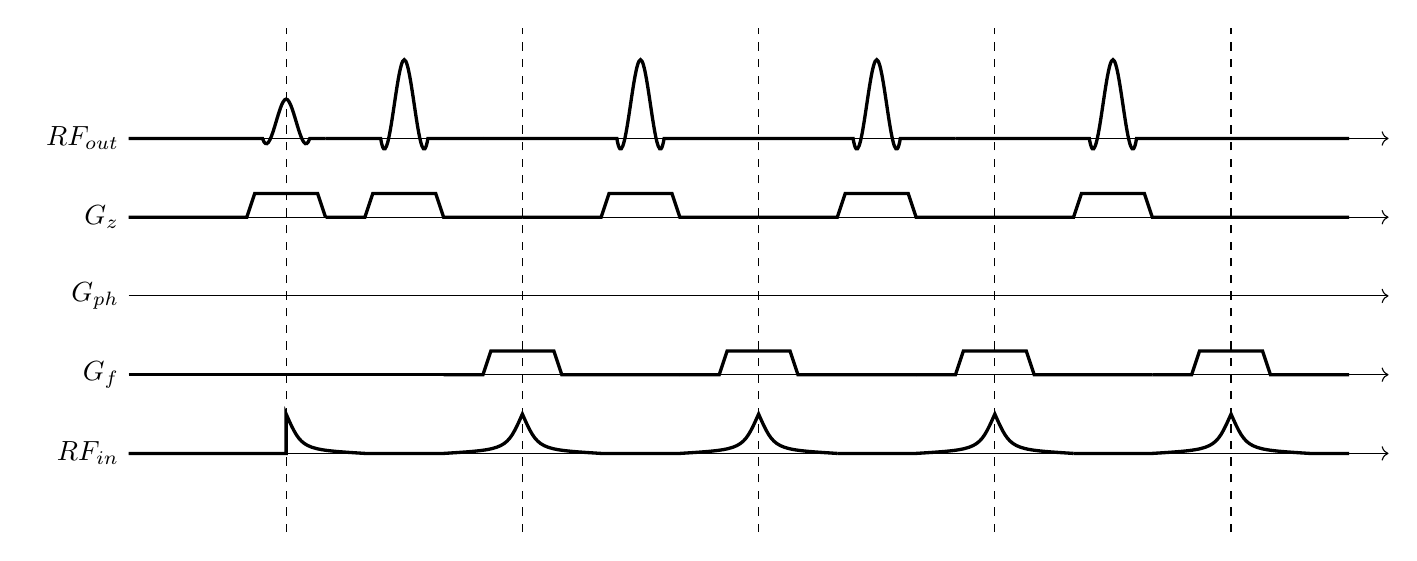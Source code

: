 \usetikzlibrary{arrows.meta}
\begin{tikzpicture}[scale=1]
\usetikzlibrary{positioning}

%\draw[] (0,0) -- (0,6.4);
\draw[->] (0,1) -- (16,1);
\draw[->] (0,2) -- (16,2);
\draw[->] (0,3) -- (16,3);
\draw[->] (0,4) -- (16,4);
\draw[->] (0,5) -- (16,5);
\node[anchor=east] (HF) at (0,1) {$RF_{in}$};
\node[anchor=east] (HF) at (0,2) {$G_f$};
\node[anchor=east] (HF) at (0,3) {$G_{ph}$};
\node[anchor=east] (HF) at (0,4) {$G_z$};
\node[anchor=east] (HF) at (0,5) {$RF_{out}$};

\def\a{2}
\def\b{5}
\def\c{8}
\def\d{3.4}


\draw[dashed] (\a,0) -- (\a,6.4);
\draw[dashed] (\a+3,0) -- (\a+3,6.4);
\draw[dashed] (\a+6,0) -- (\a+6,6.4);
\draw[dashed] (\a+9,0) -- (\a+9,6.4);
\draw[dashed] (\a+12,0) -- (\a+12,6.4);

\draw[very thick] (0,5) -- (2-0.3,5) .. controls (\a-0.2,4.7) and (\a-0.1,5.5) .. (\a+0,5.5)--  (\a+0,5.5) .. controls (\a+0.1,5.5) and (\a+0.2,4.7) .. (\a+0.3,5) -- (\a+0.5,5) ;
\draw[very thick] (0,4) -- (\a-0.5,4) -- (\a-0.4,4.3) -- (\a+0.4,4.3) --  (\a+0.5,4) ;


\begin{scope}[shift={(+3.5,0)},scale=1]
\draw[very thick] (-1,5) -- (-0.3,5) .. controls (-0.2,4.4) and (-0.1,5.5+0.5) .. (0,5.5+0.5)--  (0,5.5+0.5) .. controls (0.1,5.5+0.5) and (0.2,4.4) .. (0.3,5) -- (1,5);
\draw[very thick] (-1,4) -- (-0.5,4) -- (-0.4,4.3) -- (+0.4,4.3) --  (+0.5,4) -- (1.5,4) ;
\end{scope}

\begin{scope}[shift={(+6.5,0)},scale=1]
\draw[very thick] (-2,5) --(-0.3,5) .. controls (-0.2,4.4) and (-0.1,5.5+0.5) .. (0,5.5+0.5)--  (0,5.5+0.5) .. controls (0.1,5.5+0.5) and (0.2,4.4) .. (0.3,5) -- (1,5);
\draw[very thick]  (-1.5,4) -- (-0.5,4) -- (-0.4,4.3) -- (+0.4,4.3) --  (+0.5,4) -- (1.5,4);
\end{scope}

\begin{scope}[shift={(+9.5,0)},scale=1]
\draw[very thick] (-2,5) --(-0.3,5) .. controls (-0.2,4.4) and (-0.1,5.5+0.5) .. (0,5.5+0.5)--  (0,5.5+0.5) .. controls (0.1,5.5+0.5) and (0.2,4.4) .. (0.3,5) -- (1,5);
\draw[very thick]  (-1.5,4) -- (-0.5,4) -- (-0.4,4.3) -- (+0.4,4.3) --  (+0.5,4) -- (1.5,4);
\end{scope}

\begin{scope}[shift={(+12.5,0)},scale=1]
\draw[very thick] (-2,5) --(-0.3,5) .. controls (-0.2,4.4) and (-0.1,5.5+0.5) .. (0,5.5+0.5)--  (0,5.5+0.5) .. controls (0.1,5.5+0.5) and (0.2,4.4) .. (0.3,5) -- (1,5) -- (3,5);
\draw[very thick]  (-1.5,4) -- (-0.5,4) -- (-0.4,4.3) -- (+0.4,4.3) --  (+0.5,4) -- (1.5,4) -- (3,4);
\end{scope}

%Gf
\draw[very thick] (0,2) -- (4,2);
\begin{scope}[shift={(+5,0)},scale=1]
\draw[very thick] (-1,2) -- (-0.5,2) -- (-0.4,2.3) -- (+0.4,2.3) --  (+0.5,2) -- (2,2) ;
\draw[very thick] (-2,1) -- (0-1,1) .. controls (0-0.2,1.05) .. (0,1.5)  .. controls (0+0.2,1.05) .. (0+1,1);
\end{scope}
\begin{scope}[shift={(+8,0)},scale=1]
\draw[very thick] (-1,2) -- (-0.5,2) -- (-0.4,2.3) -- (+0.4,2.3) --  (+0.5,2) -- (2,2) ;
\draw[very thick] (-2,1) -- (0-1,1) .. controls (0-0.2,1.05) .. (0,1.5)  .. controls (0+0.2,1.05) .. (0+1,1);
\end{scope}
\begin{scope}[shift={(+11,0)},scale=1]
\draw[very thick] (-1,2) -- (-0.5,2) -- (-0.4,2.3) -- (+0.4,2.3) --  (+0.5,2) -- (2,2) ;
\draw[very thick] (-2,1) -- (0-1,1) .. controls (0-0.2,1.05) .. (0,1.5)  .. controls (0+0.2,1.05) .. (0+1,1);
\end{scope}
\begin{scope}[shift={(+14,0)},scale=1]
\draw[very thick] (-1,2) -- (-0.5,2) -- (-0.4,2.3) -- (+0.4,2.3) --  (+0.5,2) -- (1.5,2) ;
\draw[very thick] (-2,1) -- (0-1,1) .. controls (0-0.2,1.05) .. (0,1.5)  .. controls (0+0.2,1.05) .. (0+1,1) -- (1.5,1);
\end{scope}

\draw[very thick] (0,1) -- (\a,1) -- (\a,1.5) .. controls (\a+0.2,1.05) .. (\a+1,1) ;


\end{tikzpicture}
